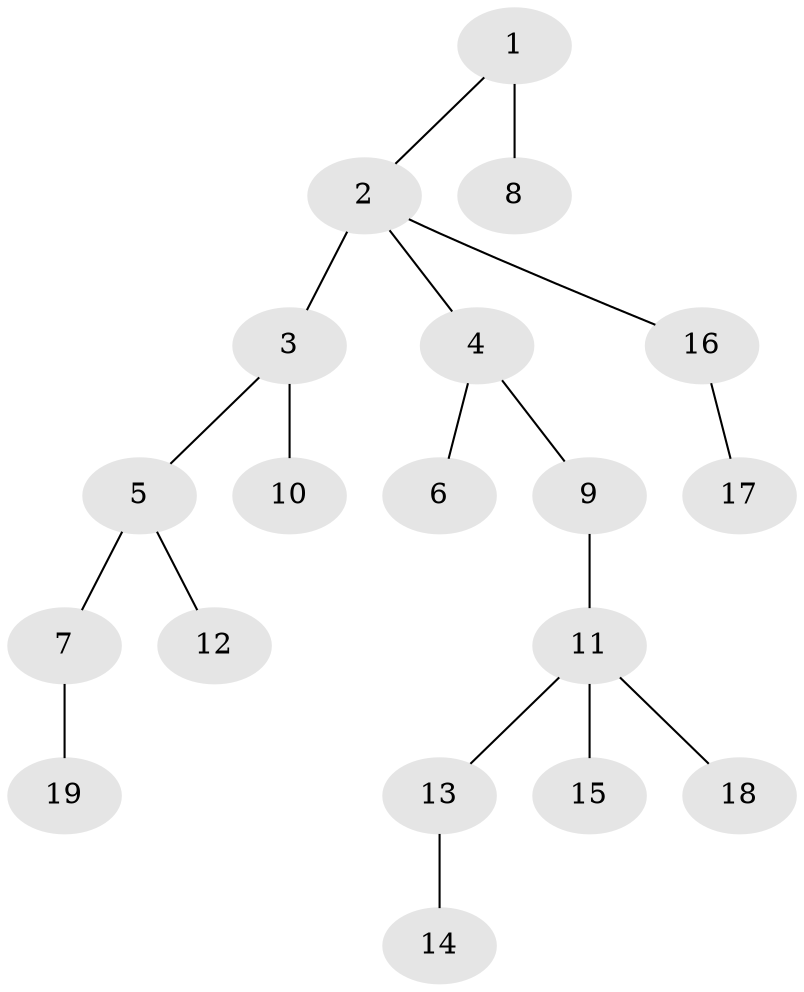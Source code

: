 // original degree distribution, {3: 0.12698412698412698, 7: 0.015873015873015872, 2: 0.2857142857142857, 6: 0.015873015873015872, 4: 0.06349206349206349, 1: 0.47619047619047616, 5: 0.015873015873015872}
// Generated by graph-tools (version 1.1) at 2025/51/03/04/25 22:51:47]
// undirected, 19 vertices, 18 edges
graph export_dot {
  node [color=gray90,style=filled];
  1;
  2;
  3;
  4;
  5;
  6;
  7;
  8;
  9;
  10;
  11;
  12;
  13;
  14;
  15;
  16;
  17;
  18;
  19;
  1 -- 2 [weight=1.0];
  1 -- 8 [weight=2.0];
  2 -- 3 [weight=2.0];
  2 -- 4 [weight=1.0];
  2 -- 16 [weight=1.0];
  3 -- 5 [weight=1.0];
  3 -- 10 [weight=1.0];
  4 -- 6 [weight=1.0];
  4 -- 9 [weight=2.0];
  5 -- 7 [weight=1.0];
  5 -- 12 [weight=1.0];
  7 -- 19 [weight=1.0];
  9 -- 11 [weight=1.0];
  11 -- 13 [weight=1.0];
  11 -- 15 [weight=1.0];
  11 -- 18 [weight=1.0];
  13 -- 14 [weight=1.0];
  16 -- 17 [weight=1.0];
}
